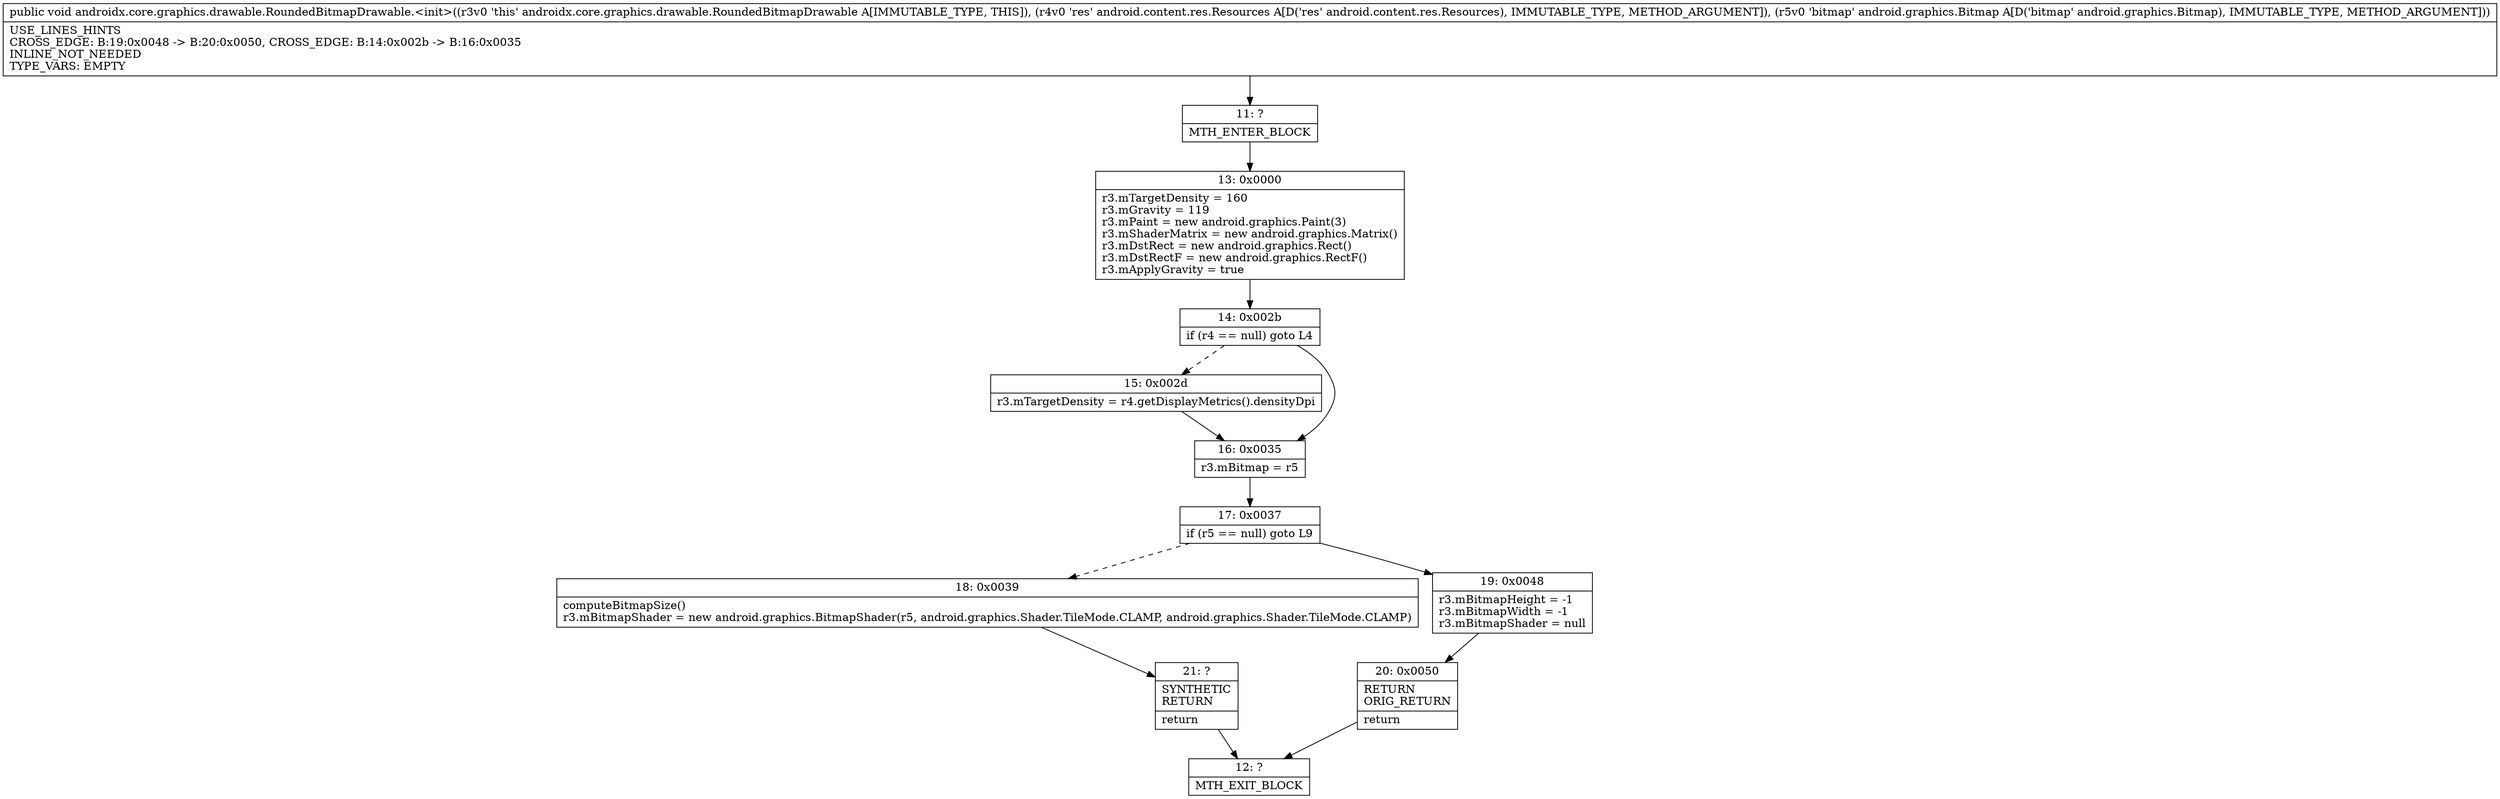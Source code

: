 digraph "CFG forandroidx.core.graphics.drawable.RoundedBitmapDrawable.\<init\>(Landroid\/content\/res\/Resources;Landroid\/graphics\/Bitmap;)V" {
Node_11 [shape=record,label="{11\:\ ?|MTH_ENTER_BLOCK\l}"];
Node_13 [shape=record,label="{13\:\ 0x0000|r3.mTargetDensity = 160\lr3.mGravity = 119\lr3.mPaint = new android.graphics.Paint(3)\lr3.mShaderMatrix = new android.graphics.Matrix()\lr3.mDstRect = new android.graphics.Rect()\lr3.mDstRectF = new android.graphics.RectF()\lr3.mApplyGravity = true\l}"];
Node_14 [shape=record,label="{14\:\ 0x002b|if (r4 == null) goto L4\l}"];
Node_15 [shape=record,label="{15\:\ 0x002d|r3.mTargetDensity = r4.getDisplayMetrics().densityDpi\l}"];
Node_16 [shape=record,label="{16\:\ 0x0035|r3.mBitmap = r5\l}"];
Node_17 [shape=record,label="{17\:\ 0x0037|if (r5 == null) goto L9\l}"];
Node_18 [shape=record,label="{18\:\ 0x0039|computeBitmapSize()\lr3.mBitmapShader = new android.graphics.BitmapShader(r5, android.graphics.Shader.TileMode.CLAMP, android.graphics.Shader.TileMode.CLAMP)\l}"];
Node_21 [shape=record,label="{21\:\ ?|SYNTHETIC\lRETURN\l|return\l}"];
Node_12 [shape=record,label="{12\:\ ?|MTH_EXIT_BLOCK\l}"];
Node_19 [shape=record,label="{19\:\ 0x0048|r3.mBitmapHeight = \-1\lr3.mBitmapWidth = \-1\lr3.mBitmapShader = null\l}"];
Node_20 [shape=record,label="{20\:\ 0x0050|RETURN\lORIG_RETURN\l|return\l}"];
MethodNode[shape=record,label="{public void androidx.core.graphics.drawable.RoundedBitmapDrawable.\<init\>((r3v0 'this' androidx.core.graphics.drawable.RoundedBitmapDrawable A[IMMUTABLE_TYPE, THIS]), (r4v0 'res' android.content.res.Resources A[D('res' android.content.res.Resources), IMMUTABLE_TYPE, METHOD_ARGUMENT]), (r5v0 'bitmap' android.graphics.Bitmap A[D('bitmap' android.graphics.Bitmap), IMMUTABLE_TYPE, METHOD_ARGUMENT]))  | USE_LINES_HINTS\lCROSS_EDGE: B:19:0x0048 \-\> B:20:0x0050, CROSS_EDGE: B:14:0x002b \-\> B:16:0x0035\lINLINE_NOT_NEEDED\lTYPE_VARS: EMPTY\l}"];
MethodNode -> Node_11;Node_11 -> Node_13;
Node_13 -> Node_14;
Node_14 -> Node_15[style=dashed];
Node_14 -> Node_16;
Node_15 -> Node_16;
Node_16 -> Node_17;
Node_17 -> Node_18[style=dashed];
Node_17 -> Node_19;
Node_18 -> Node_21;
Node_21 -> Node_12;
Node_19 -> Node_20;
Node_20 -> Node_12;
}

